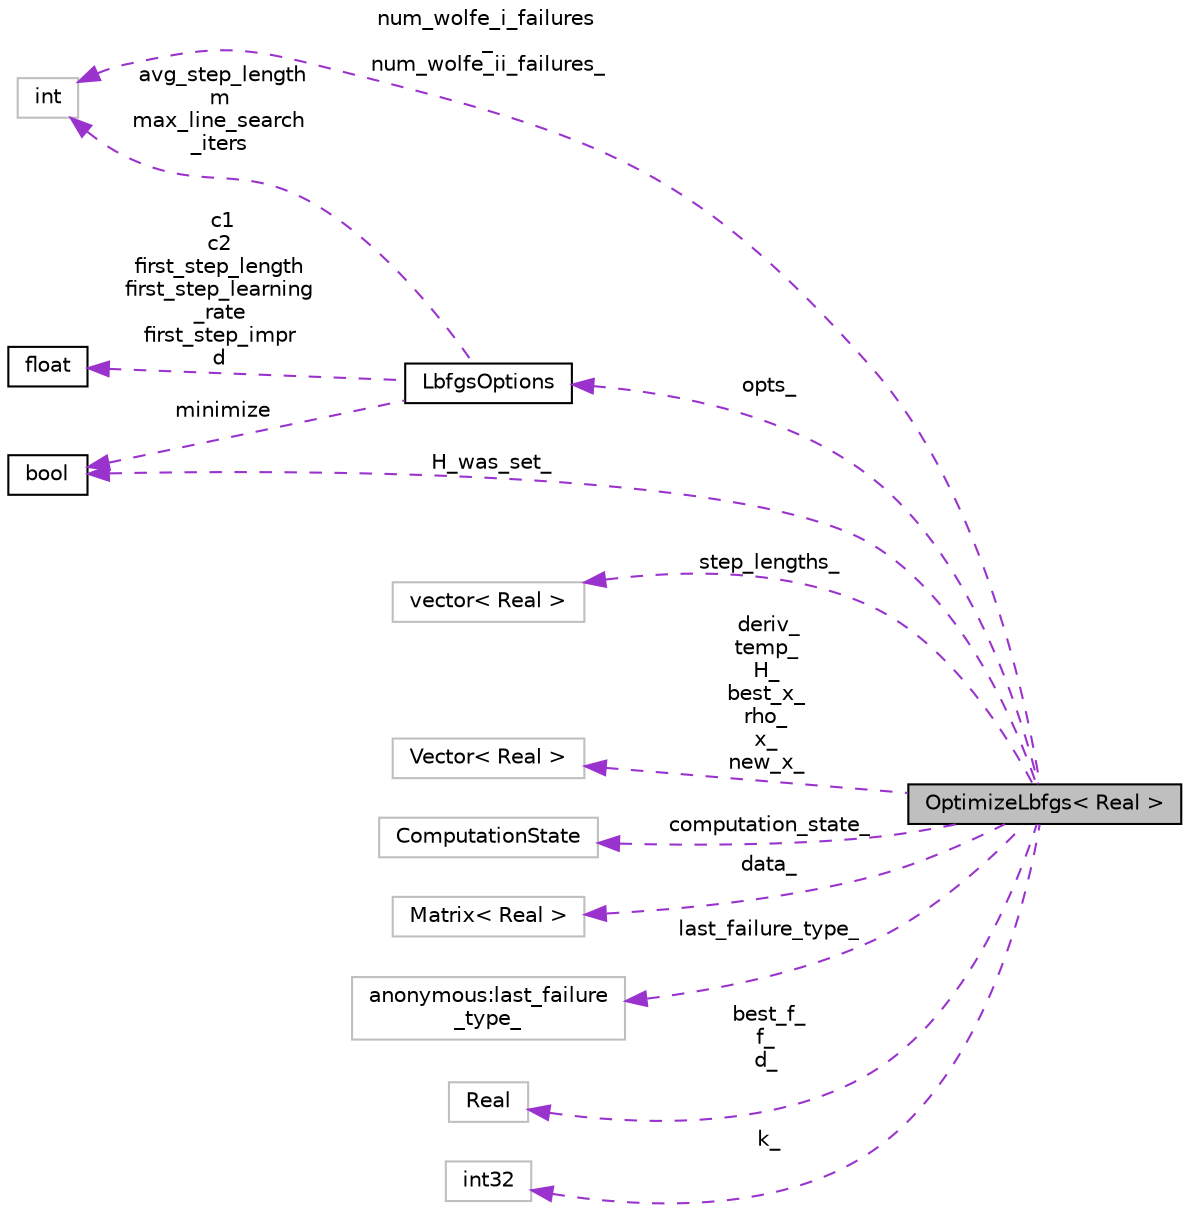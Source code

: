 digraph "OptimizeLbfgs&lt; Real &gt;"
{
  edge [fontname="Helvetica",fontsize="10",labelfontname="Helvetica",labelfontsize="10"];
  node [fontname="Helvetica",fontsize="10",shape=record];
  rankdir="LR";
  Node1 [label="OptimizeLbfgs\< Real \>",height=0.2,width=0.4,color="black", fillcolor="grey75", style="filled", fontcolor="black"];
  Node2 -> Node1 [dir="back",color="darkorchid3",fontsize="10",style="dashed",label=" opts_" ,fontname="Helvetica"];
  Node2 [label="LbfgsOptions",height=0.2,width=0.4,color="black", fillcolor="white", style="filled",URL="$structkaldi_1_1LbfgsOptions.html",tooltip="This is an implementation of L-BFGS. "];
  Node3 -> Node2 [dir="back",color="darkorchid3",fontsize="10",style="dashed",label=" c1\nc2\nfirst_step_length\nfirst_step_learning\l_rate\nfirst_step_impr\nd" ,fontname="Helvetica"];
  Node3 [label="float",height=0.2,width=0.4,color="black", fillcolor="white", style="filled",URL="$classfloat.html"];
  Node4 -> Node2 [dir="back",color="darkorchid3",fontsize="10",style="dashed",label=" avg_step_length\nm\nmax_line_search\l_iters" ,fontname="Helvetica"];
  Node4 [label="int",height=0.2,width=0.4,color="grey75", fillcolor="white", style="filled"];
  Node5 -> Node2 [dir="back",color="darkorchid3",fontsize="10",style="dashed",label=" minimize" ,fontname="Helvetica"];
  Node5 [label="bool",height=0.2,width=0.4,color="black", fillcolor="white", style="filled",URL="$classbool.html"];
  Node6 -> Node1 [dir="back",color="darkorchid3",fontsize="10",style="dashed",label=" step_lengths_" ,fontname="Helvetica"];
  Node6 [label="vector\< Real \>",height=0.2,width=0.4,color="grey75", fillcolor="white", style="filled"];
  Node7 -> Node1 [dir="back",color="darkorchid3",fontsize="10",style="dashed",label=" deriv_\ntemp_\nH_\nbest_x_\nrho_\nx_\nnew_x_" ,fontname="Helvetica"];
  Node7 [label="Vector\< Real \>",height=0.2,width=0.4,color="grey75", fillcolor="white", style="filled"];
  Node8 -> Node1 [dir="back",color="darkorchid3",fontsize="10",style="dashed",label=" computation_state_" ,fontname="Helvetica"];
  Node8 [label="ComputationState",height=0.2,width=0.4,color="grey75", fillcolor="white", style="filled"];
  Node9 -> Node1 [dir="back",color="darkorchid3",fontsize="10",style="dashed",label=" data_" ,fontname="Helvetica"];
  Node9 [label="Matrix\< Real \>",height=0.2,width=0.4,color="grey75", fillcolor="white", style="filled"];
  Node10 -> Node1 [dir="back",color="darkorchid3",fontsize="10",style="dashed",label=" last_failure_type_" ,fontname="Helvetica"];
  Node10 [label="anonymous:last_failure\l_type_",height=0.2,width=0.4,color="grey75", fillcolor="white", style="filled"];
  Node4 -> Node1 [dir="back",color="darkorchid3",fontsize="10",style="dashed",label=" num_wolfe_i_failures\l_\nnum_wolfe_ii_failures_" ,fontname="Helvetica"];
  Node5 -> Node1 [dir="back",color="darkorchid3",fontsize="10",style="dashed",label=" H_was_set_" ,fontname="Helvetica"];
  Node11 -> Node1 [dir="back",color="darkorchid3",fontsize="10",style="dashed",label=" best_f_\nf_\nd_" ,fontname="Helvetica"];
  Node11 [label="Real",height=0.2,width=0.4,color="grey75", fillcolor="white", style="filled"];
  Node12 -> Node1 [dir="back",color="darkorchid3",fontsize="10",style="dashed",label=" k_" ,fontname="Helvetica"];
  Node12 [label="int32",height=0.2,width=0.4,color="grey75", fillcolor="white", style="filled"];
}
